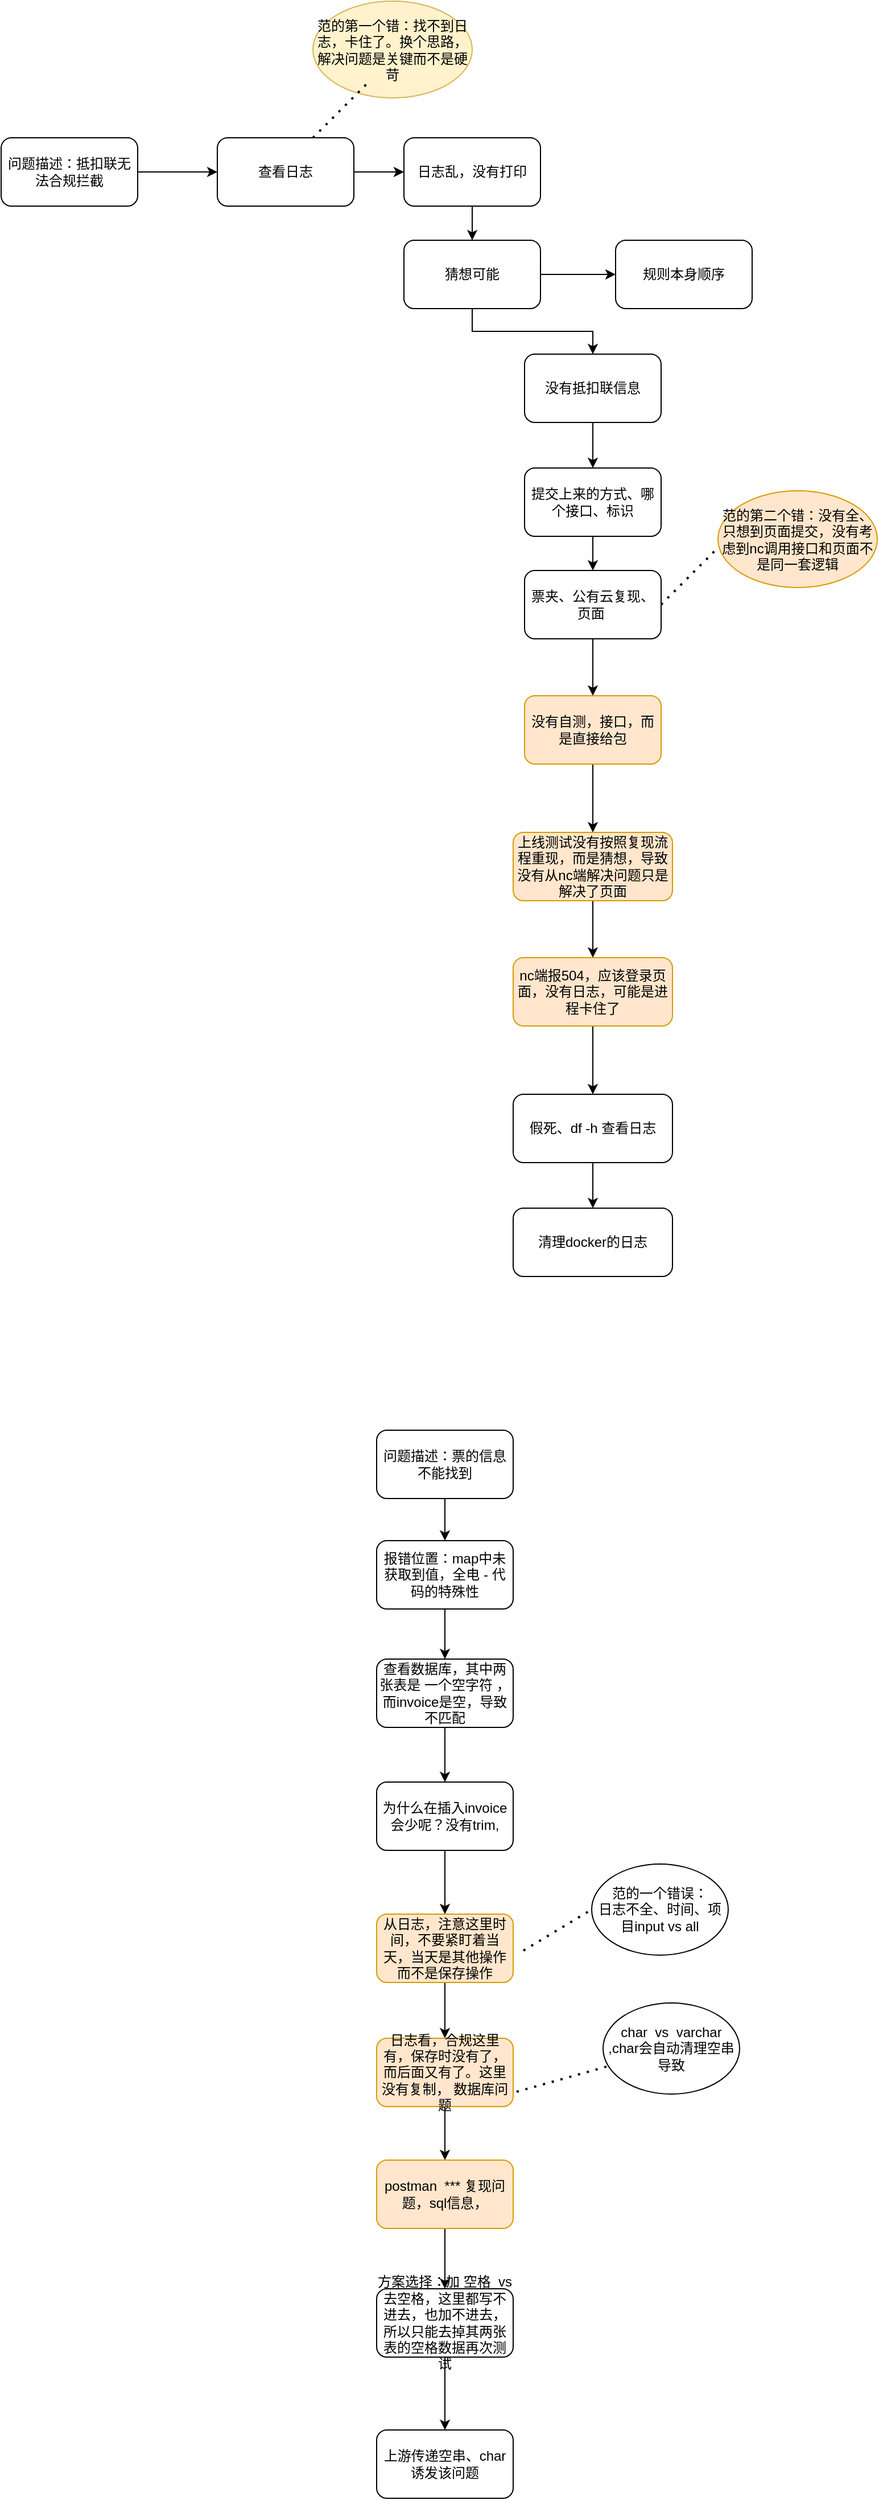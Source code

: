 <mxfile version="20.8.18" type="github">
  <diagram name="第 1 页" id="3kF8LRZShBhXQUS7dJpd">
    <mxGraphModel dx="1434" dy="677" grid="0" gridSize="10" guides="1" tooltips="1" connect="1" arrows="1" fold="1" page="1" pageScale="1" pageWidth="827" pageHeight="1169" math="0" shadow="0">
      <root>
        <mxCell id="0" />
        <mxCell id="1" parent="0" />
        <mxCell id="EIBAopFfBwxQ-r4Z7fLU-6" style="edgeStyle=orthogonalEdgeStyle;rounded=0;orthogonalLoop=1;jettySize=auto;html=1;exitX=1;exitY=0.5;exitDx=0;exitDy=0;entryX=0;entryY=0.5;entryDx=0;entryDy=0;" edge="1" parent="1" source="EIBAopFfBwxQ-r4Z7fLU-1" target="EIBAopFfBwxQ-r4Z7fLU-3">
          <mxGeometry relative="1" as="geometry" />
        </mxCell>
        <mxCell id="EIBAopFfBwxQ-r4Z7fLU-1" value="问题描述：抵扣联无法合规拦截" style="rounded=1;whiteSpace=wrap;html=1;" vertex="1" parent="1">
          <mxGeometry y="250" width="120" height="60" as="geometry" />
        </mxCell>
        <mxCell id="EIBAopFfBwxQ-r4Z7fLU-5" style="edgeStyle=orthogonalEdgeStyle;rounded=0;orthogonalLoop=1;jettySize=auto;html=1;exitX=1;exitY=0.5;exitDx=0;exitDy=0;" edge="1" parent="1" source="EIBAopFfBwxQ-r4Z7fLU-3" target="EIBAopFfBwxQ-r4Z7fLU-4">
          <mxGeometry relative="1" as="geometry" />
        </mxCell>
        <mxCell id="EIBAopFfBwxQ-r4Z7fLU-3" value="查看日志" style="whiteSpace=wrap;html=1;rounded=1;" vertex="1" parent="1">
          <mxGeometry x="190" y="250" width="120" height="60" as="geometry" />
        </mxCell>
        <mxCell id="EIBAopFfBwxQ-r4Z7fLU-8" style="edgeStyle=orthogonalEdgeStyle;rounded=0;orthogonalLoop=1;jettySize=auto;html=1;exitX=0.5;exitY=1;exitDx=0;exitDy=0;" edge="1" parent="1" source="EIBAopFfBwxQ-r4Z7fLU-4" target="EIBAopFfBwxQ-r4Z7fLU-7">
          <mxGeometry relative="1" as="geometry" />
        </mxCell>
        <mxCell id="EIBAopFfBwxQ-r4Z7fLU-4" value="日志乱，没有打印" style="whiteSpace=wrap;html=1;rounded=1;" vertex="1" parent="1">
          <mxGeometry x="354" y="250" width="120" height="60" as="geometry" />
        </mxCell>
        <mxCell id="EIBAopFfBwxQ-r4Z7fLU-11" style="edgeStyle=orthogonalEdgeStyle;rounded=0;orthogonalLoop=1;jettySize=auto;html=1;exitX=1;exitY=0.5;exitDx=0;exitDy=0;" edge="1" parent="1" source="EIBAopFfBwxQ-r4Z7fLU-7" target="EIBAopFfBwxQ-r4Z7fLU-10">
          <mxGeometry relative="1" as="geometry" />
        </mxCell>
        <mxCell id="EIBAopFfBwxQ-r4Z7fLU-13" style="edgeStyle=orthogonalEdgeStyle;rounded=0;orthogonalLoop=1;jettySize=auto;html=1;exitX=0.5;exitY=1;exitDx=0;exitDy=0;" edge="1" parent="1" source="EIBAopFfBwxQ-r4Z7fLU-7" target="EIBAopFfBwxQ-r4Z7fLU-12">
          <mxGeometry relative="1" as="geometry" />
        </mxCell>
        <mxCell id="EIBAopFfBwxQ-r4Z7fLU-7" value="猜想可能" style="whiteSpace=wrap;html=1;rounded=1;" vertex="1" parent="1">
          <mxGeometry x="354" y="340" width="120" height="60" as="geometry" />
        </mxCell>
        <mxCell id="EIBAopFfBwxQ-r4Z7fLU-10" value="规则本身顺序" style="whiteSpace=wrap;html=1;rounded=1;" vertex="1" parent="1">
          <mxGeometry x="540" y="340" width="120" height="60" as="geometry" />
        </mxCell>
        <mxCell id="EIBAopFfBwxQ-r4Z7fLU-15" style="edgeStyle=orthogonalEdgeStyle;rounded=0;orthogonalLoop=1;jettySize=auto;html=1;exitX=0.5;exitY=1;exitDx=0;exitDy=0;" edge="1" parent="1" source="EIBAopFfBwxQ-r4Z7fLU-12" target="EIBAopFfBwxQ-r4Z7fLU-14">
          <mxGeometry relative="1" as="geometry" />
        </mxCell>
        <mxCell id="EIBAopFfBwxQ-r4Z7fLU-12" value="没有抵扣联信息" style="whiteSpace=wrap;html=1;rounded=1;" vertex="1" parent="1">
          <mxGeometry x="460" y="440" width="120" height="60" as="geometry" />
        </mxCell>
        <mxCell id="EIBAopFfBwxQ-r4Z7fLU-17" style="edgeStyle=orthogonalEdgeStyle;rounded=0;orthogonalLoop=1;jettySize=auto;html=1;exitX=0.5;exitY=1;exitDx=0;exitDy=0;entryX=0.5;entryY=0;entryDx=0;entryDy=0;" edge="1" parent="1" source="EIBAopFfBwxQ-r4Z7fLU-14" target="EIBAopFfBwxQ-r4Z7fLU-16">
          <mxGeometry relative="1" as="geometry" />
        </mxCell>
        <mxCell id="EIBAopFfBwxQ-r4Z7fLU-14" value="提交上来的方式、哪个接口、标识" style="whiteSpace=wrap;html=1;rounded=1;" vertex="1" parent="1">
          <mxGeometry x="460" y="540" width="120" height="60" as="geometry" />
        </mxCell>
        <mxCell id="EIBAopFfBwxQ-r4Z7fLU-23" style="edgeStyle=orthogonalEdgeStyle;rounded=0;orthogonalLoop=1;jettySize=auto;html=1;exitX=0.5;exitY=1;exitDx=0;exitDy=0;entryX=0.5;entryY=0;entryDx=0;entryDy=0;" edge="1" parent="1" source="EIBAopFfBwxQ-r4Z7fLU-16" target="EIBAopFfBwxQ-r4Z7fLU-22">
          <mxGeometry relative="1" as="geometry" />
        </mxCell>
        <mxCell id="EIBAopFfBwxQ-r4Z7fLU-16" value="票夹、公有云复现、页面&amp;nbsp;" style="whiteSpace=wrap;html=1;rounded=1;" vertex="1" parent="1">
          <mxGeometry x="460" y="630" width="120" height="60" as="geometry" />
        </mxCell>
        <mxCell id="EIBAopFfBwxQ-r4Z7fLU-18" value="范的第二个错：没有全、只想到页面提交，没有考虑到nc调用接口和页面不是同一套逻辑" style="ellipse;whiteSpace=wrap;html=1;fillColor=#ffe6cc;strokeColor=#d79b00;" vertex="1" parent="1">
          <mxGeometry x="630" y="560" width="140" height="85" as="geometry" />
        </mxCell>
        <mxCell id="EIBAopFfBwxQ-r4Z7fLU-19" value="范的第一个错：找不到日志，卡住了。换个思路，解决问题是关键而不是硬苛" style="ellipse;whiteSpace=wrap;html=1;fillColor=#fff2cc;strokeColor=#d6b656;" vertex="1" parent="1">
          <mxGeometry x="274" y="130" width="140" height="85" as="geometry" />
        </mxCell>
        <mxCell id="EIBAopFfBwxQ-r4Z7fLU-20" value="" style="endArrow=none;dashed=1;html=1;dashPattern=1 3;strokeWidth=2;rounded=0;" edge="1" parent="1">
          <mxGeometry width="50" height="50" relative="1" as="geometry">
            <mxPoint x="274" y="250" as="sourcePoint" />
            <mxPoint x="324" y="200" as="targetPoint" />
          </mxGeometry>
        </mxCell>
        <mxCell id="EIBAopFfBwxQ-r4Z7fLU-21" value="" style="endArrow=none;dashed=1;html=1;dashPattern=1 3;strokeWidth=2;rounded=0;" edge="1" parent="1">
          <mxGeometry width="50" height="50" relative="1" as="geometry">
            <mxPoint x="580" y="660" as="sourcePoint" />
            <mxPoint x="630" y="610" as="targetPoint" />
          </mxGeometry>
        </mxCell>
        <mxCell id="EIBAopFfBwxQ-r4Z7fLU-25" style="edgeStyle=orthogonalEdgeStyle;rounded=0;orthogonalLoop=1;jettySize=auto;html=1;exitX=0.5;exitY=1;exitDx=0;exitDy=0;entryX=0.5;entryY=0;entryDx=0;entryDy=0;" edge="1" parent="1" source="EIBAopFfBwxQ-r4Z7fLU-22" target="EIBAopFfBwxQ-r4Z7fLU-24">
          <mxGeometry relative="1" as="geometry" />
        </mxCell>
        <mxCell id="EIBAopFfBwxQ-r4Z7fLU-22" value="没有自测，接口，而是直接给包" style="whiteSpace=wrap;html=1;rounded=1;fillColor=#ffe6cc;strokeColor=#d79b00;" vertex="1" parent="1">
          <mxGeometry x="460" y="740" width="120" height="60" as="geometry" />
        </mxCell>
        <mxCell id="EIBAopFfBwxQ-r4Z7fLU-28" style="edgeStyle=orthogonalEdgeStyle;rounded=0;orthogonalLoop=1;jettySize=auto;html=1;exitX=0.5;exitY=1;exitDx=0;exitDy=0;" edge="1" parent="1" source="EIBAopFfBwxQ-r4Z7fLU-24" target="EIBAopFfBwxQ-r4Z7fLU-26">
          <mxGeometry relative="1" as="geometry" />
        </mxCell>
        <mxCell id="EIBAopFfBwxQ-r4Z7fLU-24" value="上线测试没有按照复现流程重现，而是猜想，导致没有从nc端解决问题只是解决了页面" style="whiteSpace=wrap;html=1;rounded=1;fillColor=#ffe6cc;strokeColor=#d79b00;" vertex="1" parent="1">
          <mxGeometry x="450" y="860" width="140" height="60" as="geometry" />
        </mxCell>
        <mxCell id="EIBAopFfBwxQ-r4Z7fLU-29" style="edgeStyle=orthogonalEdgeStyle;rounded=0;orthogonalLoop=1;jettySize=auto;html=1;" edge="1" parent="1" source="EIBAopFfBwxQ-r4Z7fLU-26" target="EIBAopFfBwxQ-r4Z7fLU-27">
          <mxGeometry relative="1" as="geometry" />
        </mxCell>
        <mxCell id="EIBAopFfBwxQ-r4Z7fLU-26" value="nc端报504，应该登录页面，没有日志，可能是进程卡住了" style="whiteSpace=wrap;html=1;rounded=1;fillColor=#ffe6cc;strokeColor=#d79b00;" vertex="1" parent="1">
          <mxGeometry x="450" y="970" width="140" height="60" as="geometry" />
        </mxCell>
        <mxCell id="EIBAopFfBwxQ-r4Z7fLU-31" style="edgeStyle=orthogonalEdgeStyle;rounded=0;orthogonalLoop=1;jettySize=auto;html=1;exitX=0.5;exitY=1;exitDx=0;exitDy=0;" edge="1" parent="1" source="EIBAopFfBwxQ-r4Z7fLU-27" target="EIBAopFfBwxQ-r4Z7fLU-30">
          <mxGeometry relative="1" as="geometry" />
        </mxCell>
        <mxCell id="EIBAopFfBwxQ-r4Z7fLU-27" value="假死、df -h 查看日志" style="whiteSpace=wrap;html=1;rounded=1;" vertex="1" parent="1">
          <mxGeometry x="450" y="1090" width="140" height="60" as="geometry" />
        </mxCell>
        <mxCell id="EIBAopFfBwxQ-r4Z7fLU-30" value="清理docker的日志" style="whiteSpace=wrap;html=1;rounded=1;" vertex="1" parent="1">
          <mxGeometry x="450" y="1190" width="140" height="60" as="geometry" />
        </mxCell>
        <mxCell id="EIBAopFfBwxQ-r4Z7fLU-46" style="edgeStyle=orthogonalEdgeStyle;rounded=0;orthogonalLoop=1;jettySize=auto;html=1;exitX=0.5;exitY=1;exitDx=0;exitDy=0;entryX=0.5;entryY=0;entryDx=0;entryDy=0;" edge="1" parent="1" source="EIBAopFfBwxQ-r4Z7fLU-32" target="EIBAopFfBwxQ-r4Z7fLU-33">
          <mxGeometry relative="1" as="geometry" />
        </mxCell>
        <mxCell id="EIBAopFfBwxQ-r4Z7fLU-32" value="问题描述：票的信息不能找到" style="rounded=1;whiteSpace=wrap;html=1;" vertex="1" parent="1">
          <mxGeometry x="330" y="1385" width="120" height="60" as="geometry" />
        </mxCell>
        <mxCell id="EIBAopFfBwxQ-r4Z7fLU-49" style="edgeStyle=orthogonalEdgeStyle;rounded=0;orthogonalLoop=1;jettySize=auto;html=1;exitX=0.5;exitY=1;exitDx=0;exitDy=0;" edge="1" parent="1" source="EIBAopFfBwxQ-r4Z7fLU-33" target="EIBAopFfBwxQ-r4Z7fLU-34">
          <mxGeometry relative="1" as="geometry" />
        </mxCell>
        <mxCell id="EIBAopFfBwxQ-r4Z7fLU-33" value="报错位置：map中未获取到值，全电 - 代码的特殊性" style="rounded=1;whiteSpace=wrap;html=1;" vertex="1" parent="1">
          <mxGeometry x="330" y="1482" width="120" height="60" as="geometry" />
        </mxCell>
        <mxCell id="EIBAopFfBwxQ-r4Z7fLU-50" style="edgeStyle=orthogonalEdgeStyle;rounded=0;orthogonalLoop=1;jettySize=auto;html=1;exitX=0.5;exitY=1;exitDx=0;exitDy=0;" edge="1" parent="1" source="EIBAopFfBwxQ-r4Z7fLU-34" target="EIBAopFfBwxQ-r4Z7fLU-35">
          <mxGeometry relative="1" as="geometry" />
        </mxCell>
        <mxCell id="EIBAopFfBwxQ-r4Z7fLU-34" value="查看数据库，其中两张表是 一个空字符 ，而invoice是空，导致不匹配" style="rounded=1;whiteSpace=wrap;html=1;" vertex="1" parent="1">
          <mxGeometry x="330" y="1586" width="120" height="60" as="geometry" />
        </mxCell>
        <mxCell id="EIBAopFfBwxQ-r4Z7fLU-51" style="edgeStyle=orthogonalEdgeStyle;rounded=0;orthogonalLoop=1;jettySize=auto;html=1;exitX=0.5;exitY=1;exitDx=0;exitDy=0;entryX=0.5;entryY=0;entryDx=0;entryDy=0;" edge="1" parent="1" source="EIBAopFfBwxQ-r4Z7fLU-35" target="EIBAopFfBwxQ-r4Z7fLU-36">
          <mxGeometry relative="1" as="geometry" />
        </mxCell>
        <mxCell id="EIBAopFfBwxQ-r4Z7fLU-35" value="为什么在插入invoice会少呢？没有trim," style="rounded=1;whiteSpace=wrap;html=1;" vertex="1" parent="1">
          <mxGeometry x="330" y="1694" width="120" height="60" as="geometry" />
        </mxCell>
        <mxCell id="EIBAopFfBwxQ-r4Z7fLU-52" style="edgeStyle=orthogonalEdgeStyle;rounded=0;orthogonalLoop=1;jettySize=auto;html=1;exitX=0.5;exitY=1;exitDx=0;exitDy=0;" edge="1" parent="1" source="EIBAopFfBwxQ-r4Z7fLU-36" target="EIBAopFfBwxQ-r4Z7fLU-39">
          <mxGeometry relative="1" as="geometry" />
        </mxCell>
        <mxCell id="EIBAopFfBwxQ-r4Z7fLU-36" value="从日志，注意这里时间，不要紧盯着当天，当天是其他操作而不是保存操作" style="rounded=1;whiteSpace=wrap;html=1;fillColor=#ffe6cc;strokeColor=#d79b00;" vertex="1" parent="1">
          <mxGeometry x="330" y="1810" width="120" height="60" as="geometry" />
        </mxCell>
        <mxCell id="EIBAopFfBwxQ-r4Z7fLU-37" value="范的一个错误：&lt;br&gt;日志不全、时间、项目input vs all" style="ellipse;whiteSpace=wrap;html=1;" vertex="1" parent="1">
          <mxGeometry x="519" y="1766" width="120" height="80" as="geometry" />
        </mxCell>
        <mxCell id="EIBAopFfBwxQ-r4Z7fLU-38" value="" style="endArrow=none;dashed=1;html=1;dashPattern=1 3;strokeWidth=2;rounded=0;entryX=0;entryY=0.5;entryDx=0;entryDy=0;" edge="1" parent="1" target="EIBAopFfBwxQ-r4Z7fLU-37">
          <mxGeometry width="50" height="50" relative="1" as="geometry">
            <mxPoint x="459" y="1842" as="sourcePoint" />
            <mxPoint x="509" y="1792" as="targetPoint" />
          </mxGeometry>
        </mxCell>
        <mxCell id="EIBAopFfBwxQ-r4Z7fLU-54" style="edgeStyle=orthogonalEdgeStyle;rounded=0;orthogonalLoop=1;jettySize=auto;html=1;exitX=0.5;exitY=1;exitDx=0;exitDy=0;" edge="1" parent="1" source="EIBAopFfBwxQ-r4Z7fLU-39" target="EIBAopFfBwxQ-r4Z7fLU-40">
          <mxGeometry relative="1" as="geometry" />
        </mxCell>
        <mxCell id="EIBAopFfBwxQ-r4Z7fLU-39" value="日志看，合规这里有，保存时没有了，而后面又有了。这里没有复制， 数据库问题" style="rounded=1;whiteSpace=wrap;html=1;fillColor=#ffe6cc;strokeColor=#d79b00;" vertex="1" parent="1">
          <mxGeometry x="330" y="1919" width="120" height="60" as="geometry" />
        </mxCell>
        <mxCell id="EIBAopFfBwxQ-r4Z7fLU-55" style="edgeStyle=orthogonalEdgeStyle;rounded=0;orthogonalLoop=1;jettySize=auto;html=1;exitX=0.5;exitY=1;exitDx=0;exitDy=0;" edge="1" parent="1" source="EIBAopFfBwxQ-r4Z7fLU-40" target="EIBAopFfBwxQ-r4Z7fLU-41">
          <mxGeometry relative="1" as="geometry" />
        </mxCell>
        <mxCell id="EIBAopFfBwxQ-r4Z7fLU-40" value="postman&amp;nbsp; *** 复现问题，sql信息，" style="rounded=1;whiteSpace=wrap;html=1;fillColor=#ffe6cc;strokeColor=#d79b00;" vertex="1" parent="1">
          <mxGeometry x="330" y="2026" width="120" height="60" as="geometry" />
        </mxCell>
        <mxCell id="EIBAopFfBwxQ-r4Z7fLU-56" style="edgeStyle=orthogonalEdgeStyle;rounded=0;orthogonalLoop=1;jettySize=auto;html=1;exitX=0.5;exitY=1;exitDx=0;exitDy=0;" edge="1" parent="1" source="EIBAopFfBwxQ-r4Z7fLU-41" target="EIBAopFfBwxQ-r4Z7fLU-43">
          <mxGeometry relative="1" as="geometry" />
        </mxCell>
        <mxCell id="EIBAopFfBwxQ-r4Z7fLU-41" value="方案选择：加 空格&amp;nbsp; vs 去空格，这里都写不进去，也加不进去，所以只能去掉其两张表的空格数据再次测试" style="rounded=1;whiteSpace=wrap;html=1;" vertex="1" parent="1">
          <mxGeometry x="330" y="2139" width="120" height="60" as="geometry" />
        </mxCell>
        <mxCell id="EIBAopFfBwxQ-r4Z7fLU-42" value="char&amp;nbsp; vs&amp;nbsp; varchar ,char会自动清理空串导致" style="ellipse;whiteSpace=wrap;html=1;" vertex="1" parent="1">
          <mxGeometry x="529" y="1888" width="120" height="80" as="geometry" />
        </mxCell>
        <mxCell id="EIBAopFfBwxQ-r4Z7fLU-43" value="上游传递空串、char 诱发该问题" style="rounded=1;whiteSpace=wrap;html=1;" vertex="1" parent="1">
          <mxGeometry x="330" y="2263" width="120" height="60" as="geometry" />
        </mxCell>
        <mxCell id="EIBAopFfBwxQ-r4Z7fLU-57" value="" style="endArrow=none;dashed=1;html=1;dashPattern=1 3;strokeWidth=2;rounded=0;" edge="1" parent="1" target="EIBAopFfBwxQ-r4Z7fLU-42">
          <mxGeometry width="50" height="50" relative="1" as="geometry">
            <mxPoint x="453" y="1966" as="sourcePoint" />
            <mxPoint x="503" y="1916" as="targetPoint" />
          </mxGeometry>
        </mxCell>
      </root>
    </mxGraphModel>
  </diagram>
</mxfile>
